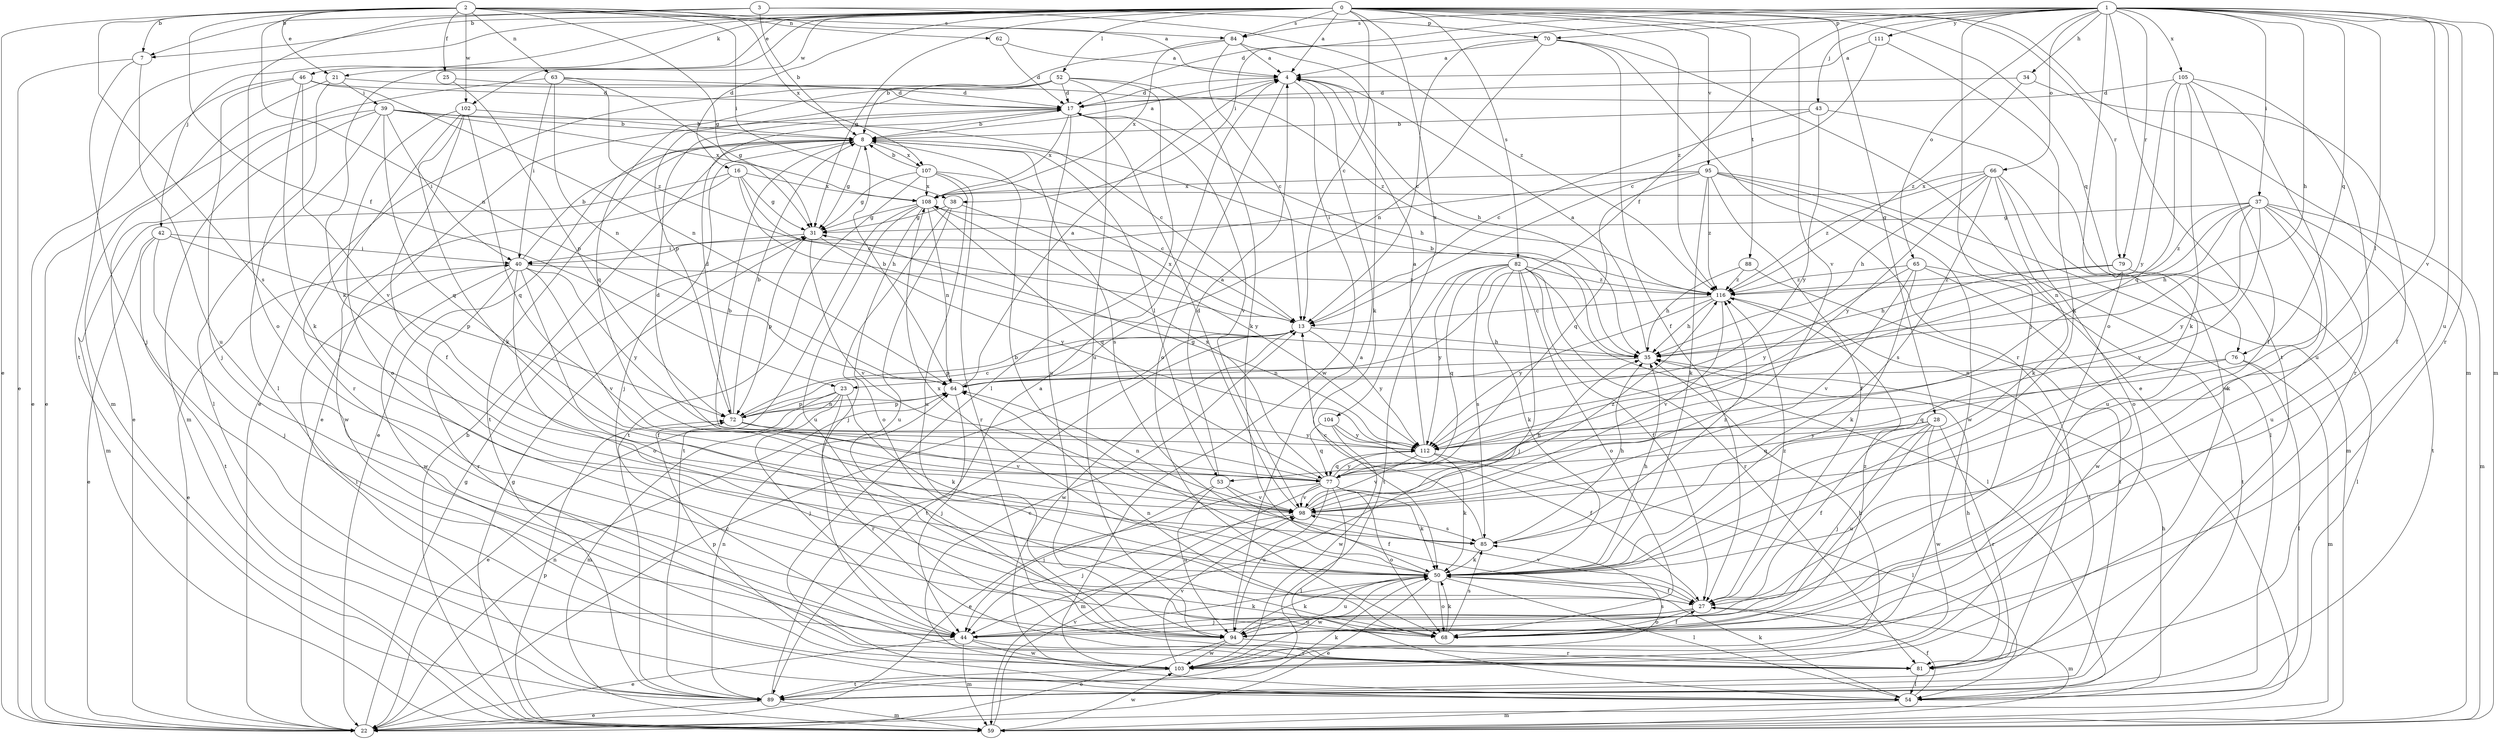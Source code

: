 strict digraph  {
0;
1;
2;
3;
4;
7;
8;
13;
16;
17;
21;
22;
23;
25;
27;
28;
31;
34;
35;
37;
38;
39;
40;
42;
43;
44;
46;
50;
52;
53;
54;
59;
62;
63;
64;
65;
66;
68;
70;
72;
76;
77;
79;
81;
82;
84;
85;
88;
89;
94;
95;
98;
102;
103;
104;
105;
107;
108;
111;
112;
116;
0 -> 4  [label=a];
0 -> 7  [label=b];
0 -> 13  [label=c];
0 -> 16  [label=d];
0 -> 21  [label=e];
0 -> 28  [label=g];
0 -> 31  [label=g];
0 -> 42  [label=j];
0 -> 46  [label=k];
0 -> 50  [label=k];
0 -> 52  [label=l];
0 -> 59  [label=m];
0 -> 76  [label=q];
0 -> 79  [label=r];
0 -> 82  [label=s];
0 -> 84  [label=s];
0 -> 88  [label=t];
0 -> 89  [label=t];
0 -> 95  [label=v];
0 -> 98  [label=v];
0 -> 102  [label=w];
0 -> 104  [label=x];
0 -> 116  [label=z];
1 -> 17  [label=d];
1 -> 23  [label=f];
1 -> 34  [label=h];
1 -> 35  [label=h];
1 -> 37  [label=i];
1 -> 38  [label=i];
1 -> 43  [label=j];
1 -> 44  [label=j];
1 -> 53  [label=l];
1 -> 59  [label=m];
1 -> 65  [label=o];
1 -> 66  [label=o];
1 -> 68  [label=o];
1 -> 70  [label=p];
1 -> 76  [label=q];
1 -> 79  [label=r];
1 -> 81  [label=r];
1 -> 84  [label=s];
1 -> 89  [label=t];
1 -> 94  [label=u];
1 -> 98  [label=v];
1 -> 105  [label=x];
1 -> 111  [label=y];
2 -> 4  [label=a];
2 -> 7  [label=b];
2 -> 21  [label=e];
2 -> 22  [label=e];
2 -> 23  [label=f];
2 -> 25  [label=f];
2 -> 31  [label=g];
2 -> 38  [label=i];
2 -> 62  [label=n];
2 -> 63  [label=n];
2 -> 64  [label=n];
2 -> 84  [label=s];
2 -> 85  [label=s];
2 -> 102  [label=w];
2 -> 107  [label=x];
3 -> 7  [label=b];
3 -> 8  [label=b];
3 -> 68  [label=o];
3 -> 70  [label=p];
3 -> 116  [label=z];
4 -> 17  [label=d];
4 -> 35  [label=h];
4 -> 68  [label=o];
4 -> 103  [label=w];
7 -> 22  [label=e];
7 -> 44  [label=j];
7 -> 94  [label=u];
8 -> 4  [label=a];
8 -> 22  [label=e];
8 -> 31  [label=g];
8 -> 44  [label=j];
8 -> 53  [label=l];
8 -> 85  [label=s];
8 -> 89  [label=t];
8 -> 107  [label=x];
13 -> 35  [label=h];
13 -> 72  [label=p];
13 -> 89  [label=t];
13 -> 103  [label=w];
13 -> 108  [label=x];
13 -> 112  [label=y];
16 -> 13  [label=c];
16 -> 31  [label=g];
16 -> 35  [label=h];
16 -> 59  [label=m];
16 -> 103  [label=w];
16 -> 108  [label=x];
17 -> 8  [label=b];
17 -> 22  [label=e];
17 -> 35  [label=h];
17 -> 94  [label=u];
17 -> 98  [label=v];
17 -> 108  [label=x];
21 -> 39  [label=i];
21 -> 54  [label=l];
21 -> 59  [label=m];
21 -> 116  [label=z];
22 -> 13  [label=c];
22 -> 31  [label=g];
22 -> 64  [label=n];
23 -> 22  [label=e];
23 -> 44  [label=j];
23 -> 50  [label=k];
23 -> 59  [label=m];
23 -> 72  [label=p];
23 -> 81  [label=r];
25 -> 17  [label=d];
25 -> 72  [label=p];
27 -> 44  [label=j];
27 -> 59  [label=m];
27 -> 68  [label=o];
27 -> 94  [label=u];
27 -> 98  [label=v];
27 -> 116  [label=z];
28 -> 27  [label=f];
28 -> 44  [label=j];
28 -> 77  [label=q];
28 -> 81  [label=r];
28 -> 94  [label=u];
28 -> 103  [label=w];
28 -> 112  [label=y];
31 -> 40  [label=i];
31 -> 72  [label=p];
31 -> 98  [label=v];
31 -> 112  [label=y];
34 -> 17  [label=d];
34 -> 27  [label=f];
34 -> 116  [label=z];
35 -> 4  [label=a];
35 -> 8  [label=b];
35 -> 64  [label=n];
37 -> 31  [label=g];
37 -> 35  [label=h];
37 -> 50  [label=k];
37 -> 59  [label=m];
37 -> 64  [label=n];
37 -> 89  [label=t];
37 -> 94  [label=u];
37 -> 98  [label=v];
37 -> 112  [label=y];
37 -> 116  [label=z];
38 -> 31  [label=g];
38 -> 44  [label=j];
38 -> 94  [label=u];
38 -> 112  [label=y];
39 -> 8  [label=b];
39 -> 13  [label=c];
39 -> 22  [label=e];
39 -> 40  [label=i];
39 -> 54  [label=l];
39 -> 59  [label=m];
39 -> 77  [label=q];
39 -> 108  [label=x];
40 -> 8  [label=b];
40 -> 22  [label=e];
40 -> 27  [label=f];
40 -> 68  [label=o];
40 -> 81  [label=r];
40 -> 98  [label=v];
40 -> 103  [label=w];
40 -> 112  [label=y];
40 -> 116  [label=z];
42 -> 22  [label=e];
42 -> 40  [label=i];
42 -> 44  [label=j];
42 -> 72  [label=p];
42 -> 89  [label=t];
43 -> 8  [label=b];
43 -> 13  [label=c];
43 -> 103  [label=w];
43 -> 112  [label=y];
44 -> 22  [label=e];
44 -> 50  [label=k];
44 -> 59  [label=m];
44 -> 81  [label=r];
44 -> 103  [label=w];
46 -> 17  [label=d];
46 -> 22  [label=e];
46 -> 44  [label=j];
46 -> 50  [label=k];
46 -> 64  [label=n];
46 -> 98  [label=v];
50 -> 8  [label=b];
50 -> 22  [label=e];
50 -> 27  [label=f];
50 -> 35  [label=h];
50 -> 54  [label=l];
50 -> 68  [label=o];
50 -> 94  [label=u];
50 -> 103  [label=w];
50 -> 108  [label=x];
52 -> 17  [label=d];
52 -> 22  [label=e];
52 -> 50  [label=k];
52 -> 54  [label=l];
52 -> 72  [label=p];
52 -> 77  [label=q];
52 -> 94  [label=u];
53 -> 4  [label=a];
53 -> 27  [label=f];
53 -> 44  [label=j];
53 -> 94  [label=u];
53 -> 98  [label=v];
54 -> 13  [label=c];
54 -> 27  [label=f];
54 -> 35  [label=h];
54 -> 50  [label=k];
54 -> 59  [label=m];
59 -> 8  [label=b];
59 -> 31  [label=g];
59 -> 72  [label=p];
59 -> 98  [label=v];
59 -> 103  [label=w];
62 -> 4  [label=a];
62 -> 17  [label=d];
63 -> 17  [label=d];
63 -> 22  [label=e];
63 -> 31  [label=g];
63 -> 40  [label=i];
63 -> 64  [label=n];
63 -> 116  [label=z];
64 -> 4  [label=a];
64 -> 8  [label=b];
64 -> 44  [label=j];
64 -> 72  [label=p];
65 -> 50  [label=k];
65 -> 89  [label=t];
65 -> 98  [label=v];
65 -> 103  [label=w];
65 -> 112  [label=y];
65 -> 116  [label=z];
66 -> 35  [label=h];
66 -> 50  [label=k];
66 -> 68  [label=o];
66 -> 85  [label=s];
66 -> 94  [label=u];
66 -> 108  [label=x];
66 -> 112  [label=y];
66 -> 116  [label=z];
68 -> 27  [label=f];
68 -> 50  [label=k];
68 -> 64  [label=n];
68 -> 85  [label=s];
68 -> 116  [label=z];
70 -> 4  [label=a];
70 -> 13  [label=c];
70 -> 22  [label=e];
70 -> 27  [label=f];
70 -> 64  [label=n];
70 -> 81  [label=r];
72 -> 8  [label=b];
72 -> 13  [label=c];
72 -> 17  [label=d];
72 -> 64  [label=n];
72 -> 98  [label=v];
72 -> 112  [label=y];
76 -> 54  [label=l];
76 -> 59  [label=m];
76 -> 64  [label=n];
76 -> 77  [label=q];
77 -> 8  [label=b];
77 -> 17  [label=d];
77 -> 22  [label=e];
77 -> 50  [label=k];
77 -> 54  [label=l];
77 -> 59  [label=m];
77 -> 68  [label=o];
77 -> 94  [label=u];
77 -> 98  [label=v];
77 -> 108  [label=x];
77 -> 112  [label=y];
79 -> 35  [label=h];
79 -> 54  [label=l];
79 -> 116  [label=z];
81 -> 35  [label=h];
81 -> 54  [label=l];
82 -> 27  [label=f];
82 -> 44  [label=j];
82 -> 50  [label=k];
82 -> 54  [label=l];
82 -> 68  [label=o];
82 -> 77  [label=q];
82 -> 81  [label=r];
82 -> 85  [label=s];
82 -> 89  [label=t];
82 -> 112  [label=y];
82 -> 116  [label=z];
84 -> 4  [label=a];
84 -> 8  [label=b];
84 -> 13  [label=c];
84 -> 50  [label=k];
84 -> 108  [label=x];
85 -> 13  [label=c];
85 -> 35  [label=h];
85 -> 50  [label=k];
85 -> 116  [label=z];
88 -> 35  [label=h];
88 -> 89  [label=t];
88 -> 116  [label=z];
89 -> 4  [label=a];
89 -> 22  [label=e];
89 -> 40  [label=i];
89 -> 50  [label=k];
89 -> 59  [label=m];
89 -> 64  [label=n];
94 -> 4  [label=a];
94 -> 22  [label=e];
94 -> 50  [label=k];
94 -> 81  [label=r];
94 -> 103  [label=w];
95 -> 27  [label=f];
95 -> 40  [label=i];
95 -> 50  [label=k];
95 -> 54  [label=l];
95 -> 59  [label=m];
95 -> 77  [label=q];
95 -> 103  [label=w];
95 -> 108  [label=x];
95 -> 116  [label=z];
98 -> 17  [label=d];
98 -> 35  [label=h];
98 -> 44  [label=j];
98 -> 64  [label=n];
98 -> 85  [label=s];
98 -> 116  [label=z];
102 -> 8  [label=b];
102 -> 27  [label=f];
102 -> 50  [label=k];
102 -> 68  [label=o];
102 -> 77  [label=q];
102 -> 81  [label=r];
103 -> 35  [label=h];
103 -> 72  [label=p];
103 -> 85  [label=s];
103 -> 89  [label=t];
103 -> 98  [label=v];
104 -> 27  [label=f];
104 -> 77  [label=q];
104 -> 103  [label=w];
104 -> 112  [label=y];
105 -> 17  [label=d];
105 -> 27  [label=f];
105 -> 50  [label=k];
105 -> 77  [label=q];
105 -> 81  [label=r];
105 -> 94  [label=u];
105 -> 112  [label=y];
107 -> 8  [label=b];
107 -> 13  [label=c];
107 -> 31  [label=g];
107 -> 81  [label=r];
107 -> 89  [label=t];
107 -> 94  [label=u];
107 -> 108  [label=x];
108 -> 31  [label=g];
108 -> 64  [label=n];
108 -> 68  [label=o];
108 -> 77  [label=q];
108 -> 89  [label=t];
108 -> 94  [label=u];
111 -> 4  [label=a];
111 -> 13  [label=c];
111 -> 50  [label=k];
112 -> 4  [label=a];
112 -> 31  [label=g];
112 -> 50  [label=k];
112 -> 54  [label=l];
112 -> 77  [label=q];
112 -> 98  [label=v];
116 -> 13  [label=c];
116 -> 35  [label=h];
116 -> 89  [label=t];
116 -> 98  [label=v];
116 -> 112  [label=y];
}
